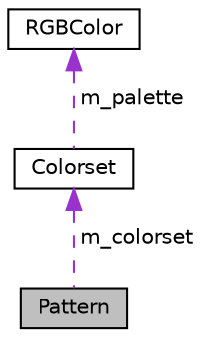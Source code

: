 digraph "Pattern"
{
 // INTERACTIVE_SVG=YES
 // LATEX_PDF_SIZE
  bgcolor="transparent";
  edge [fontname="Helvetica",fontsize="10",labelfontname="Helvetica",labelfontsize="10"];
  node [fontname="Helvetica",fontsize="10",shape=record];
  Node1 [label="Pattern",height=0.2,width=0.4,color="black", fillcolor="grey75", style="filled", fontcolor="black",tooltip=" "];
  Node2 -> Node1 [dir="back",color="darkorchid3",fontsize="10",style="dashed",label=" m_colorset" ,fontname="Helvetica"];
  Node2 [label="Colorset",height=0.2,width=0.4,color="black",URL="$classColorset.html",tooltip=" "];
  Node3 -> Node2 [dir="back",color="darkorchid3",fontsize="10",style="dashed",label=" m_palette" ,fontname="Helvetica"];
  Node3 [label="RGBColor",height=0.2,width=0.4,color="black",URL="$classRGBColor.html",tooltip=" "];
}
